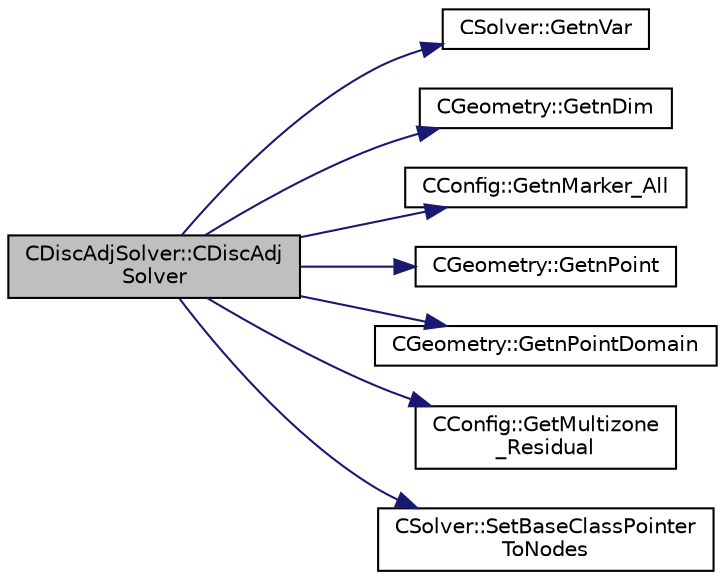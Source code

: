 digraph "CDiscAdjSolver::CDiscAdjSolver"
{
  edge [fontname="Helvetica",fontsize="10",labelfontname="Helvetica",labelfontsize="10"];
  node [fontname="Helvetica",fontsize="10",shape=record];
  rankdir="LR";
  Node4 [label="CDiscAdjSolver::CDiscAdj\lSolver",height=0.2,width=0.4,color="black", fillcolor="grey75", style="filled", fontcolor="black"];
  Node4 -> Node5 [color="midnightblue",fontsize="10",style="solid",fontname="Helvetica"];
  Node5 [label="CSolver::GetnVar",height=0.2,width=0.4,color="black", fillcolor="white", style="filled",URL="$class_c_solver.html#a65c22046b0cf1938ba22648912d04680",tooltip="Get the number of variables of the problem. "];
  Node4 -> Node6 [color="midnightblue",fontsize="10",style="solid",fontname="Helvetica"];
  Node6 [label="CGeometry::GetnDim",height=0.2,width=0.4,color="black", fillcolor="white", style="filled",URL="$class_c_geometry.html#a2af01006c0c4f74ba089582f1a3587fe",tooltip="Get number of coordinates. "];
  Node4 -> Node7 [color="midnightblue",fontsize="10",style="solid",fontname="Helvetica"];
  Node7 [label="CConfig::GetnMarker_All",height=0.2,width=0.4,color="black", fillcolor="white", style="filled",URL="$class_c_config.html#a300c4884edfc0c2acf395036439004f4",tooltip="Get the total number of boundary markers including send/receive domains. "];
  Node4 -> Node8 [color="midnightblue",fontsize="10",style="solid",fontname="Helvetica"];
  Node8 [label="CGeometry::GetnPoint",height=0.2,width=0.4,color="black", fillcolor="white", style="filled",URL="$class_c_geometry.html#aa68b666b38f4d2c7021736ae86940f44",tooltip="Get number of points. "];
  Node4 -> Node9 [color="midnightblue",fontsize="10",style="solid",fontname="Helvetica"];
  Node9 [label="CGeometry::GetnPointDomain",height=0.2,width=0.4,color="black", fillcolor="white", style="filled",URL="$class_c_geometry.html#a4fc7de3bff7b6f8c35717016d6f8fcb2",tooltip="Get number of real points (that belong to the domain). "];
  Node4 -> Node10 [color="midnightblue",fontsize="10",style="solid",fontname="Helvetica"];
  Node10 [label="CConfig::GetMultizone\l_Residual",height=0.2,width=0.4,color="black", fillcolor="white", style="filled",URL="$class_c_config.html#abd1f94f9b9f17144e4269a459781ea3e",tooltip="Check if the mesh read supports multiple zones. "];
  Node4 -> Node11 [color="midnightblue",fontsize="10",style="solid",fontname="Helvetica"];
  Node11 [label="CSolver::SetBaseClassPointer\lToNodes",height=0.2,width=0.4,color="black", fillcolor="white", style="filled",URL="$class_c_solver.html#ad982896202dae6e41bfd3568f597cf46",tooltip="Call this method to set \"base_nodes\" after the \"nodes\" variable of the derived solver is instantiated..."];
}
